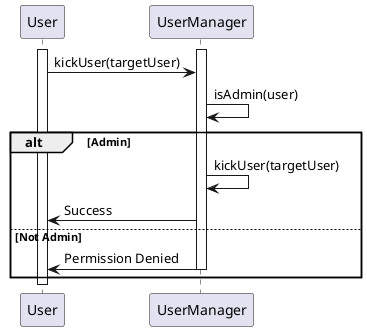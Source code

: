 @startuml
Activate User
Activate UserManager
User -> UserManager: kickUser(targetUser)
UserManager -> UserManager: isAdmin(user)

alt Admin
UserManager -> UserManager: kickUser(targetUser)
UserManager -> User : Success
else Not Admin
UserManager -> User: Permission Denied
Deactivate UserManager
end
Deactivate User
@enduml